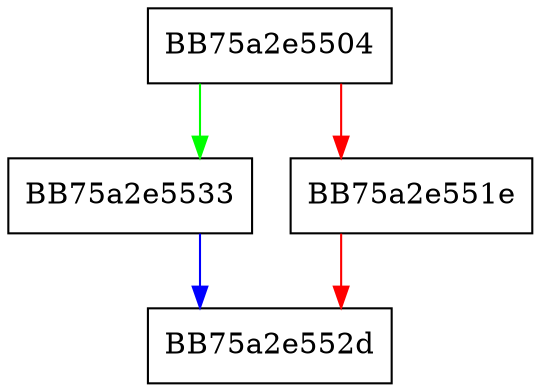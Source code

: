 digraph IsEnabled {
  node [shape="box"];
  graph [splines=ortho];
  BB75a2e5504 -> BB75a2e5533 [color="green"];
  BB75a2e5504 -> BB75a2e551e [color="red"];
  BB75a2e551e -> BB75a2e552d [color="red"];
  BB75a2e5533 -> BB75a2e552d [color="blue"];
}
